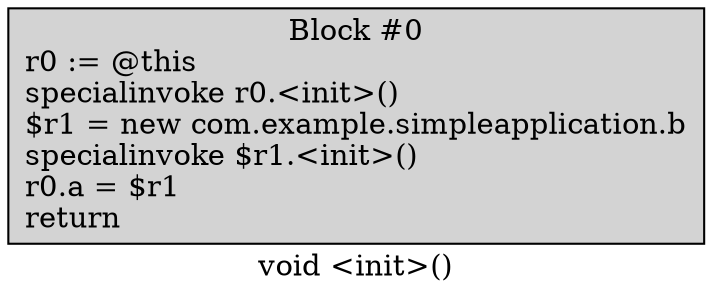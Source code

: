 digraph "void <init>()" {
    label="void <init>()";
    node [shape=box];
    "0" [style=filled,fillcolor=lightgray,label="Block #0\nr0 := @this\lspecialinvoke r0.<init>()\l$r1 = new com.example.simpleapplication.b\lspecialinvoke $r1.<init>()\lr0.a = $r1\lreturn\l",];
}
